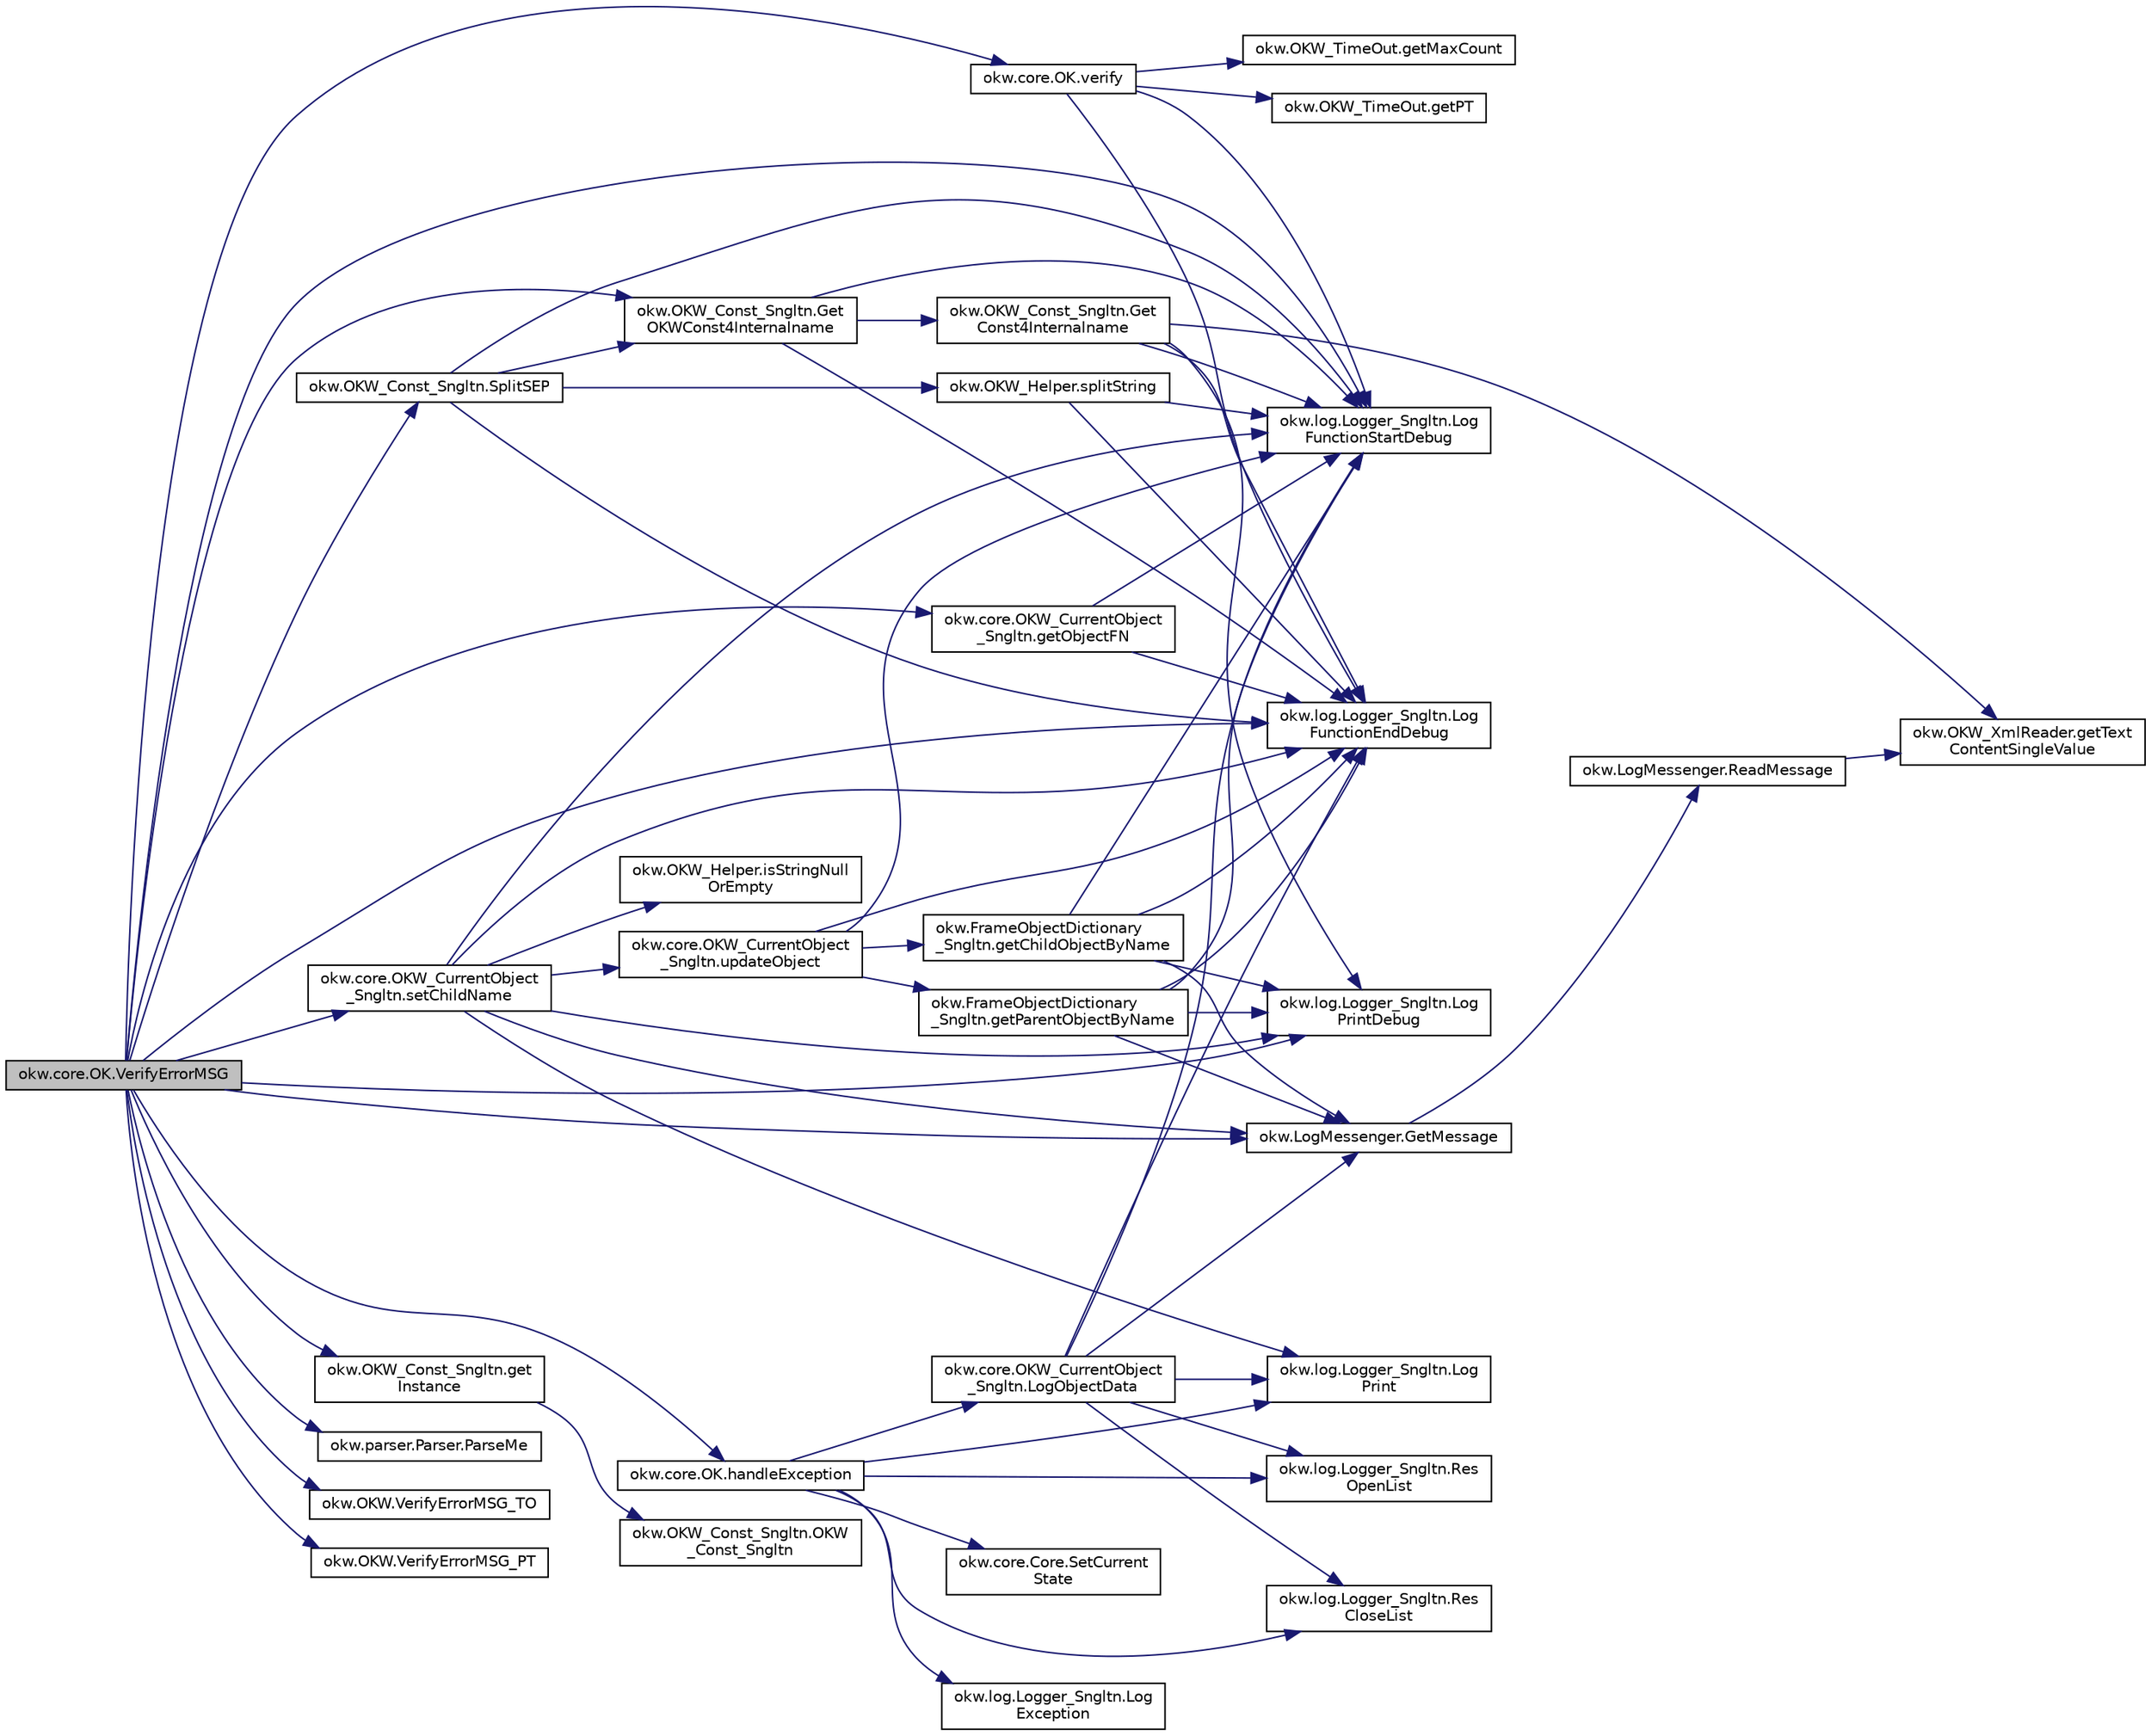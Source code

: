 digraph "okw.core.OK.VerifyErrorMSG"
{
 // INTERACTIVE_SVG=YES
 // LATEX_PDF_SIZE
  edge [fontname="Helvetica",fontsize="10",labelfontname="Helvetica",labelfontsize="10"];
  node [fontname="Helvetica",fontsize="10",shape=record];
  rankdir="LR";
  Node1251 [label="okw.core.OK.VerifyErrorMSG",height=0.2,width=0.4,color="black", fillcolor="grey75", style="filled", fontcolor="black",tooltip="Überprüft Fehlermeldungen in mit Angular validierten Formularen."];
  Node1251 -> Node1252 [color="midnightblue",fontsize="10",style="solid",fontname="Helvetica"];
  Node1252 [label="okw.log.Logger_Sngltn.Log\lFunctionStartDebug",height=0.2,width=0.4,color="black", fillcolor="white", style="filled",URL="$classokw_1_1log_1_1_logger___sngltn.html#a2d4c3d22d2a52b92873ee2f3853d9c42",tooltip="LogFunctionStartDebug:"];
  Node1251 -> Node1253 [color="midnightblue",fontsize="10",style="solid",fontname="Helvetica"];
  Node1253 [label="okw.OKW_Const_Sngltn.get\lInstance",height=0.2,width=0.4,color="black", fillcolor="white", style="filled",URL="$classokw_1_1_o_k_w___const___sngltn.html#afdb8f095b58cbd870dbb8eb353e3b0bf",tooltip="Holt die einzige Instanz dieser Klasse."];
  Node1253 -> Node1254 [color="midnightblue",fontsize="10",style="solid",fontname="Helvetica"];
  Node1254 [label="okw.OKW_Const_Sngltn.OKW\l_Const_Sngltn",height=0.2,width=0.4,color="black", fillcolor="white", style="filled",URL="$classokw_1_1_o_k_w___const___sngltn.html#a8404c43fc549df30d37c369c7d6e89ae",tooltip="Privater Konstruktor ohne Parameter im Entwurfsmuster Singelton initialisiert die Klasse OKW_Const."];
  Node1251 -> Node1255 [color="midnightblue",fontsize="10",style="solid",fontname="Helvetica"];
  Node1255 [label="okw.OKW_Const_Sngltn.Get\lOKWConst4Internalname",height=0.2,width=0.4,color="black", fillcolor="white", style="filled",URL="$classokw_1_1_o_k_w___const___sngltn.html#a02c05c79f7ea6e862a81a64ce23941fd",tooltip="Methode ermittelt für Internalname und der aktuell eingestellten Sprache den Wert für OKWConst."];
  Node1255 -> Node1252 [color="midnightblue",fontsize="10",style="solid",fontname="Helvetica"];
  Node1255 -> Node1256 [color="midnightblue",fontsize="10",style="solid",fontname="Helvetica"];
  Node1256 [label="okw.OKW_Const_Sngltn.Get\lConst4Internalname",height=0.2,width=0.4,color="black", fillcolor="white", style="filled",URL="$classokw_1_1_o_k_w___const___sngltn.html#a51cde06bf07e855ba4d69ff36b9a27f7",tooltip="Methode ermittelt für Internalname und der aktuell eingestellten Sprache den Wert für Const."];
  Node1256 -> Node1252 [color="midnightblue",fontsize="10",style="solid",fontname="Helvetica"];
  Node1256 -> Node1257 [color="midnightblue",fontsize="10",style="solid",fontname="Helvetica"];
  Node1257 [label="okw.log.Logger_Sngltn.Log\lPrintDebug",height=0.2,width=0.4,color="black", fillcolor="white", style="filled",URL="$classokw_1_1log_1_1_logger___sngltn.html#a313f97c79ba4662d9daaf7f537dd02f4",tooltip="Loggt eine Nachricht."];
  Node1256 -> Node1258 [color="midnightblue",fontsize="10",style="solid",fontname="Helvetica"];
  Node1258 [label="okw.OKW_XmlReader.getText\lContentSingleValue",height=0.2,width=0.4,color="black", fillcolor="white", style="filled",URL="$classokw_1_1_o_k_w___xml_reader.html#ab920b5335a2e1429c14cc5f8e79f39eb",tooltip="Lies den TextContent eines Tag."];
  Node1256 -> Node1259 [color="midnightblue",fontsize="10",style="solid",fontname="Helvetica"];
  Node1259 [label="okw.log.Logger_Sngltn.Log\lFunctionEndDebug",height=0.2,width=0.4,color="black", fillcolor="white", style="filled",URL="$classokw_1_1log_1_1_logger___sngltn.html#a91b192a4e0381f6d02b791693d0fab84",tooltip="LogFunctionEndDebug:"];
  Node1255 -> Node1259 [color="midnightblue",fontsize="10",style="solid",fontname="Helvetica"];
  Node1251 -> Node1257 [color="midnightblue",fontsize="10",style="solid",fontname="Helvetica"];
  Node1251 -> Node1260 [color="midnightblue",fontsize="10",style="solid",fontname="Helvetica"];
  Node1260 [label="okw.LogMessenger.GetMessage",height=0.2,width=0.4,color="black", fillcolor="white", style="filled",URL="$classokw_1_1_log_messenger.html#af225d1f037d47b3b085175c09d78bdd2",tooltip="Holt die Log-Meldung für MethodeNmae/Textkey ohne weitere Parameter."];
  Node1260 -> Node1261 [color="midnightblue",fontsize="10",style="solid",fontname="Helvetica"];
  Node1261 [label="okw.LogMessenger.ReadMessage",height=0.2,width=0.4,color="black", fillcolor="white", style="filled",URL="$classokw_1_1_log_messenger.html#a530cd6ab82ec82a04206a2e976ec06e3",tooltip="Interne Kernfunktion holt die Log-Meldung mit Platzhaltern aus der XML-Datei."];
  Node1261 -> Node1258 [color="midnightblue",fontsize="10",style="solid",fontname="Helvetica"];
  Node1251 -> Node1262 [color="midnightblue",fontsize="10",style="solid",fontname="Helvetica"];
  Node1262 [label="okw.OKW_Const_Sngltn.SplitSEP",height=0.2,width=0.4,color="black", fillcolor="white", style="filled",URL="$classokw_1_1_o_k_w___const___sngltn.html#a3851ae4f27e2ae512749767b86b3fc13",tooltip="Methode trennt einen String und wandelt diesen in einen ListString um."];
  Node1262 -> Node1252 [color="midnightblue",fontsize="10",style="solid",fontname="Helvetica"];
  Node1262 -> Node1263 [color="midnightblue",fontsize="10",style="solid",fontname="Helvetica"];
  Node1263 [label="okw.OKW_Helper.splitString",height=0.2,width=0.4,color="black", fillcolor="white", style="filled",URL="$classokw_1_1_o_k_w___helper.html#a268ba5b6db697acd241f3ebea12c4194",tooltip="Splittet einen String am angegebenen Separator auf."];
  Node1263 -> Node1252 [color="midnightblue",fontsize="10",style="solid",fontname="Helvetica"];
  Node1263 -> Node1259 [color="midnightblue",fontsize="10",style="solid",fontname="Helvetica"];
  Node1262 -> Node1255 [color="midnightblue",fontsize="10",style="solid",fontname="Helvetica"];
  Node1262 -> Node1259 [color="midnightblue",fontsize="10",style="solid",fontname="Helvetica"];
  Node1251 -> Node1264 [color="midnightblue",fontsize="10",style="solid",fontname="Helvetica"];
  Node1264 [label="okw.parser.Parser.ParseMe",height=0.2,width=0.4,color="black", fillcolor="white", style="filled",URL="$classokw_1_1parser_1_1_parser.html#a46afb901847316c744413ce473ecada3",tooltip="Parst einen _List&lt string&gt, ersetzt die Parser-Schlüsslewörter durch Werte."];
  Node1251 -> Node1265 [color="midnightblue",fontsize="10",style="solid",fontname="Helvetica"];
  Node1265 [label="okw.core.OKW_CurrentObject\l_Sngltn.setChildName",height=0.2,width=0.4,color="black", fillcolor="white", style="filled",URL="$classokw_1_1core_1_1_o_k_w___current_object___sngltn.html#a461fa1ff29f4bc4a9798707ea7b71849",tooltip="Setzt das Kindobjekt."];
  Node1265 -> Node1252 [color="midnightblue",fontsize="10",style="solid",fontname="Helvetica"];
  Node1265 -> Node1257 [color="midnightblue",fontsize="10",style="solid",fontname="Helvetica"];
  Node1265 -> Node1260 [color="midnightblue",fontsize="10",style="solid",fontname="Helvetica"];
  Node1265 -> Node1266 [color="midnightblue",fontsize="10",style="solid",fontname="Helvetica"];
  Node1266 [label="okw.OKW_Helper.isStringNull\lOrEmpty",height=0.2,width=0.4,color="black", fillcolor="white", style="filled",URL="$classokw_1_1_o_k_w___helper.html#a3a7ba0f42b29adf70574830688e72e4a",tooltip="Prüft ob der gegeben String fpsStrin null oder leer (\"\") ist."];
  Node1265 -> Node1267 [color="midnightblue",fontsize="10",style="solid",fontname="Helvetica"];
  Node1267 [label="okw.log.Logger_Sngltn.Log\lPrint",height=0.2,width=0.4,color="black", fillcolor="white", style="filled",URL="$classokw_1_1log_1_1_logger___sngltn.html#a8ebceaddd6cc6963ddb8e08c72ea808c",tooltip="LogPrint Function: Prints the values of expressions to the results file."];
  Node1265 -> Node1268 [color="midnightblue",fontsize="10",style="solid",fontname="Helvetica"];
  Node1268 [label="okw.core.OKW_CurrentObject\l_Sngltn.updateObject",height=0.2,width=0.4,color="black", fillcolor="white", style="filled",URL="$classokw_1_1core_1_1_o_k_w___current_object___sngltn.html#a51204f2563ba8defb737da6653705819",tooltip="Methode aktualisert zwei Werte:"];
  Node1268 -> Node1252 [color="midnightblue",fontsize="10",style="solid",fontname="Helvetica"];
  Node1268 -> Node1269 [color="midnightblue",fontsize="10",style="solid",fontname="Helvetica"];
  Node1269 [label="okw.FrameObjectDictionary\l_Sngltn.getParentObjectByName",height=0.2,width=0.4,color="black", fillcolor="white", style="filled",URL="$classokw_1_1_frame_object_dictionary___sngltn.html#aeec07d71cbebe71ec3ec4d27e86d6c5c",tooltip="Die Methode liefert das Frame-Object des gegebenen FN eines Fensterobjektes zurück."];
  Node1269 -> Node1252 [color="midnightblue",fontsize="10",style="solid",fontname="Helvetica"];
  Node1269 -> Node1257 [color="midnightblue",fontsize="10",style="solid",fontname="Helvetica"];
  Node1269 -> Node1260 [color="midnightblue",fontsize="10",style="solid",fontname="Helvetica"];
  Node1269 -> Node1259 [color="midnightblue",fontsize="10",style="solid",fontname="Helvetica"];
  Node1268 -> Node1270 [color="midnightblue",fontsize="10",style="solid",fontname="Helvetica"];
  Node1270 [label="okw.FrameObjectDictionary\l_Sngltn.getChildObjectByName",height=0.2,width=0.4,color="black", fillcolor="white", style="filled",URL="$classokw_1_1_frame_object_dictionary___sngltn.html#a0a71734828093357dfc88b5fa242e361",tooltip="Die Methode liefert das Objekt des gegebenen Kindobjekttests zurück."];
  Node1270 -> Node1252 [color="midnightblue",fontsize="10",style="solid",fontname="Helvetica"];
  Node1270 -> Node1257 [color="midnightblue",fontsize="10",style="solid",fontname="Helvetica"];
  Node1270 -> Node1260 [color="midnightblue",fontsize="10",style="solid",fontname="Helvetica"];
  Node1270 -> Node1259 [color="midnightblue",fontsize="10",style="solid",fontname="Helvetica"];
  Node1268 -> Node1259 [color="midnightblue",fontsize="10",style="solid",fontname="Helvetica"];
  Node1265 -> Node1259 [color="midnightblue",fontsize="10",style="solid",fontname="Helvetica"];
  Node1251 -> Node1271 [color="midnightblue",fontsize="10",style="solid",fontname="Helvetica"];
  Node1271 [label="okw.core.OKW_CurrentObject\l_Sngltn.getObjectFN",height=0.2,width=0.4,color="black", fillcolor="white", style="filled",URL="$classokw_1_1core_1_1_o_k_w___current_object___sngltn.html#a8a957bc040b9487a21adb41a52c56fd4",tooltip="Ermittelt den ObjektNamen des aktuellen Objektes."];
  Node1271 -> Node1252 [color="midnightblue",fontsize="10",style="solid",fontname="Helvetica"];
  Node1271 -> Node1259 [color="midnightblue",fontsize="10",style="solid",fontname="Helvetica"];
  Node1251 -> Node1272 [color="midnightblue",fontsize="10",style="solid",fontname="Helvetica"];
  Node1272 [label="okw.OKW.VerifyErrorMSG_TO",height=0.2,width=0.4,color="black", fillcolor="white", style="filled",URL="$interfaceokw_1_1_o_k_w.html#ae9b06c1fa336155522df546330257ac9",tooltip="TimeOut in Sekunden [s] für das Schlüsselwort VerifyLabel."];
  Node1251 -> Node1273 [color="midnightblue",fontsize="10",style="solid",fontname="Helvetica"];
  Node1273 [label="okw.OKW.VerifyErrorMSG_PT",height=0.2,width=0.4,color="black", fillcolor="white", style="filled",URL="$interfaceokw_1_1_o_k_w.html#a8fd0222445e137e530e54bdd55468d9f",tooltip="Polling Time in [ms] für das Schlüsselwort VerifyLabel."];
  Node1251 -> Node1274 [color="midnightblue",fontsize="10",style="solid",fontname="Helvetica"];
  Node1274 [label="okw.core.OK.verify",height=0.2,width=0.4,color="black", fillcolor="white", style="filled",URL="$classokw_1_1core_1_1_o_k.html#a72bd122dc6ef47485e602d72aeef099d",tooltip=" "];
  Node1274 -> Node1252 [color="midnightblue",fontsize="10",style="solid",fontname="Helvetica"];
  Node1274 -> Node1275 [color="midnightblue",fontsize="10",style="solid",fontname="Helvetica"];
  Node1275 [label="okw.OKW_TimeOut.getMaxCount",height=0.2,width=0.4,color="black", fillcolor="white", style="filled",URL="$classokw_1_1_o_k_w___time_out.html#adf7b9cc33db065c1f284bb5db2227b51",tooltip="Anzahl der berechnetten Zyklen."];
  Node1274 -> Node1276 [color="midnightblue",fontsize="10",style="solid",fontname="Helvetica"];
  Node1276 [label="okw.OKW_TimeOut.getPT",height=0.2,width=0.4,color="black", fillcolor="white", style="filled",URL="$classokw_1_1_o_k_w___time_out.html#ab7142e5e6adc82f308a70177c71ced2c",tooltip="Wartezeit zwischen zwei Pollings in [ms]."];
  Node1274 -> Node1259 [color="midnightblue",fontsize="10",style="solid",fontname="Helvetica"];
  Node1251 -> Node1277 [color="midnightblue",fontsize="10",style="solid",fontname="Helvetica"];
  Node1277 [label="okw.core.OK.handleException",height=0.2,width=0.4,color="black", fillcolor="white", style="filled",URL="$classokw_1_1core_1_1_o_k.html#a5a6db6a457bcb71c893f5d4eb615b2b7",tooltip="Zentrale Exception-Behandlung."];
  Node1277 -> Node1267 [color="midnightblue",fontsize="10",style="solid",fontname="Helvetica"];
  Node1277 -> Node1278 [color="midnightblue",fontsize="10",style="solid",fontname="Helvetica"];
  Node1278 [label="okw.log.Logger_Sngltn.Log\lException",height=0.2,width=0.4,color="black", fillcolor="white", style="filled",URL="$classokw_1_1log_1_1_logger___sngltn.html#aa29d396a2b9df1ac57079d777c548181",tooltip="LogException Function: Logs a Script Exception to the results file."];
  Node1277 -> Node1279 [color="midnightblue",fontsize="10",style="solid",fontname="Helvetica"];
  Node1279 [label="okw.log.Logger_Sngltn.Res\lOpenList",height=0.2,width=0.4,color="black", fillcolor="white", style="filled",URL="$classokw_1_1log_1_1_logger___sngltn.html#ab4fc711bb4c754f251372ff3b14ab9c9",tooltip="Creates a new hierarchical level in the results file."];
  Node1277 -> Node1280 [color="midnightblue",fontsize="10",style="solid",fontname="Helvetica"];
  Node1280 [label="okw.log.Logger_Sngltn.Res\lCloseList",height=0.2,width=0.4,color="black", fillcolor="white", style="filled",URL="$classokw_1_1log_1_1_logger___sngltn.html#a9b54104f7e0b4c0a473877b19dfaed56",tooltip="Closes a hierarchical level in the results file that was opened with ResOpenList."];
  Node1277 -> Node1281 [color="midnightblue",fontsize="10",style="solid",fontname="Helvetica"];
  Node1281 [label="okw.core.OKW_CurrentObject\l_Sngltn.LogObjectData",height=0.2,width=0.4,color="black", fillcolor="white", style="filled",URL="$classokw_1_1core_1_1_o_k_w___current_object___sngltn.html#a01b48f2c86a2f91909143ee9063dfd86",tooltip="Methode gibt alle wichtigen Informationen zum aktuellen Objekt aus."];
  Node1281 -> Node1252 [color="midnightblue",fontsize="10",style="solid",fontname="Helvetica"];
  Node1281 -> Node1279 [color="midnightblue",fontsize="10",style="solid",fontname="Helvetica"];
  Node1281 -> Node1267 [color="midnightblue",fontsize="10",style="solid",fontname="Helvetica"];
  Node1281 -> Node1260 [color="midnightblue",fontsize="10",style="solid",fontname="Helvetica"];
  Node1281 -> Node1280 [color="midnightblue",fontsize="10",style="solid",fontname="Helvetica"];
  Node1281 -> Node1259 [color="midnightblue",fontsize="10",style="solid",fontname="Helvetica"];
  Node1277 -> Node1282 [color="midnightblue",fontsize="10",style="solid",fontname="Helvetica"];
  Node1282 [label="okw.core.Core.SetCurrent\lState",height=0.2,width=0.4,color="black", fillcolor="white", style="filled",URL="$classokw_1_1core_1_1_core.html#aafe6e3d88e810dabf350b37058d4af97",tooltip="Setter zum Setzen des aktuellen Zustandes."];
  Node1251 -> Node1259 [color="midnightblue",fontsize="10",style="solid",fontname="Helvetica"];
}
